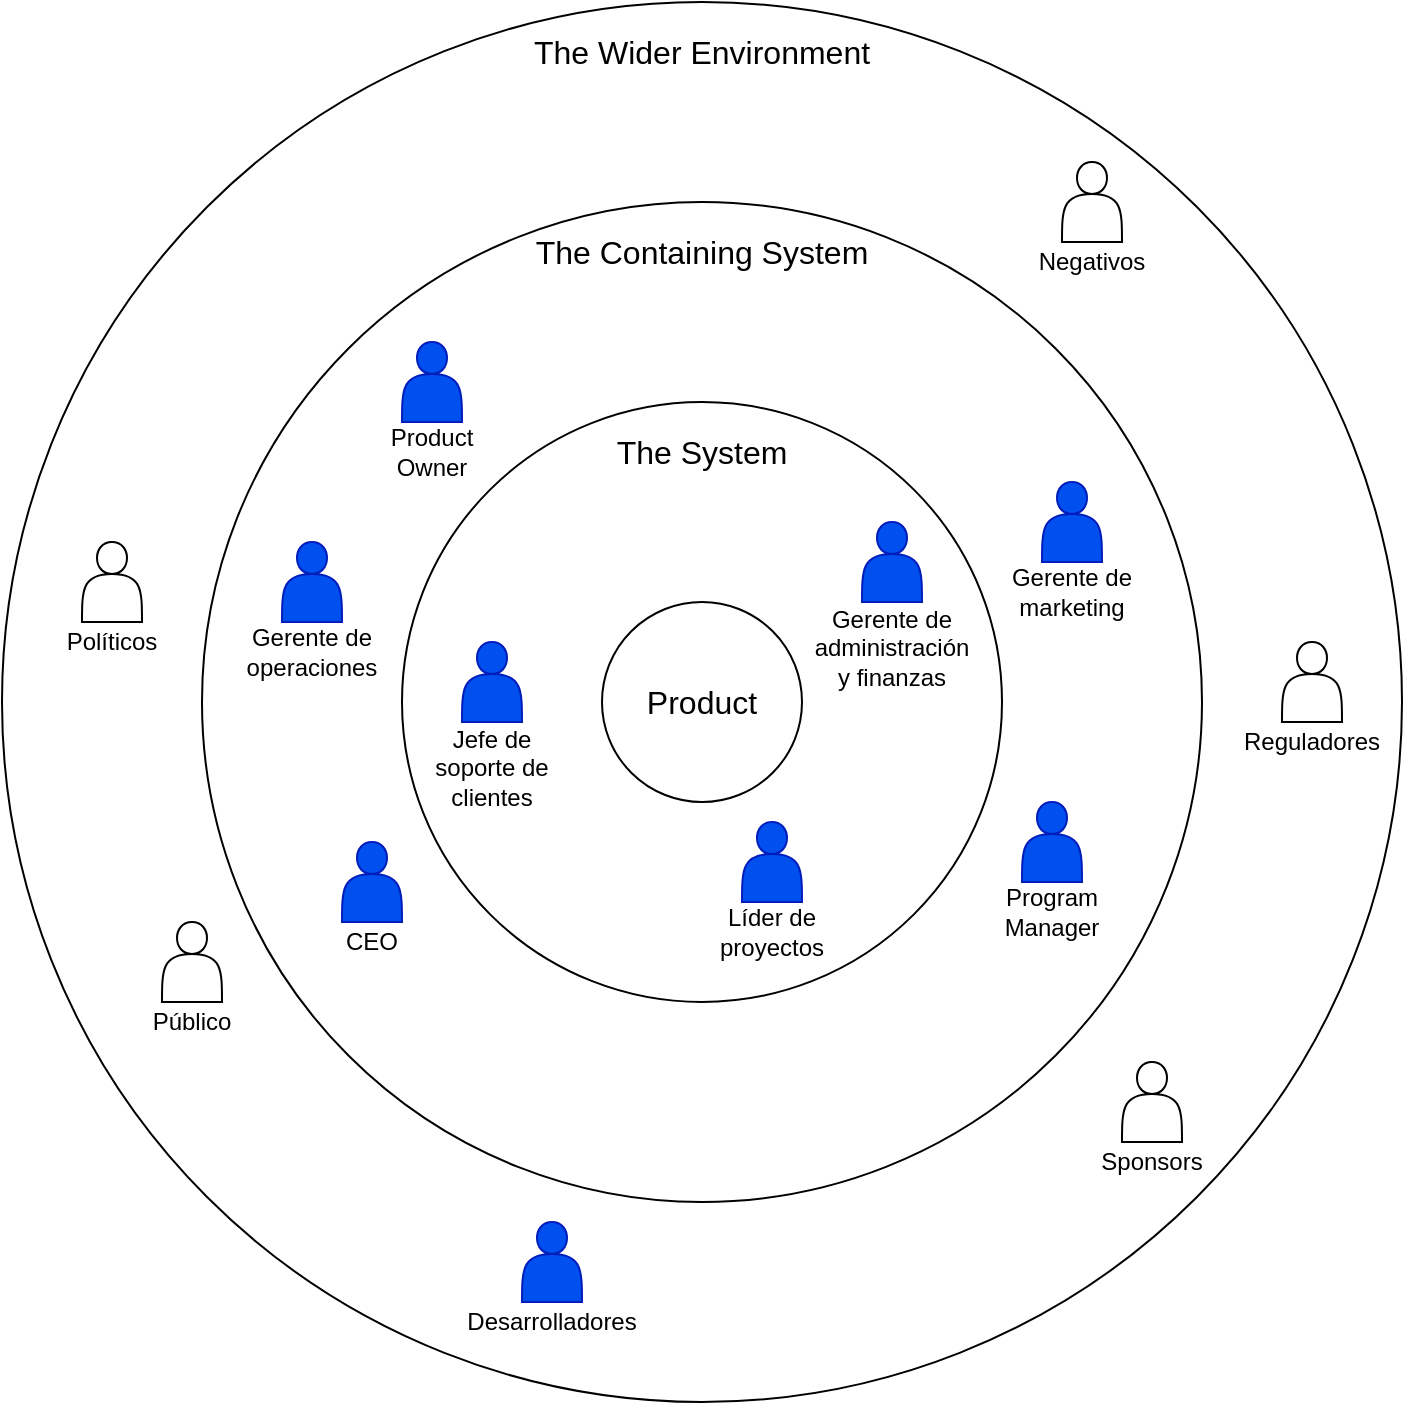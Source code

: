 <mxfile version="24.7.16">
  <diagram name="Página-1" id="6SBXg3XtyXILfyrkt7Xd">
    <mxGraphModel grid="1" page="1" gridSize="10" guides="1" tooltips="1" connect="1" arrows="1" fold="1" pageScale="1" pageWidth="827" pageHeight="1169" math="0" shadow="0">
      <root>
        <mxCell id="0" />
        <mxCell id="1" parent="0" />
        <mxCell id="w_5sMjm8i_uiX6zotBji-1" value="The Wider Environment" style="ellipse;whiteSpace=wrap;html=1;aspect=fixed;spacingBottom=650;fontSize=16;" vertex="1" parent="1">
          <mxGeometry x="60" y="50" width="700" height="700" as="geometry" />
        </mxCell>
        <mxCell id="w_5sMjm8i_uiX6zotBji-2" value="The Containing System" style="ellipse;whiteSpace=wrap;html=1;aspect=fixed;spacingBottom=450;fontSize=16;" vertex="1" parent="1">
          <mxGeometry x="160" y="150" width="500" height="500" as="geometry" />
        </mxCell>
        <mxCell id="w_5sMjm8i_uiX6zotBji-4" value="The System" style="ellipse;whiteSpace=wrap;html=1;aspect=fixed;spacingTop=0;spacingBottom=250;fontSize=16;" vertex="1" parent="1">
          <mxGeometry x="260" y="250" width="300" height="300" as="geometry" />
        </mxCell>
        <mxCell id="w_5sMjm8i_uiX6zotBji-5" value="Product" style="ellipse;whiteSpace=wrap;html=1;aspect=fixed;fontSize=16;" vertex="1" parent="1">
          <mxGeometry x="360" y="350" width="100" height="100" as="geometry" />
        </mxCell>
        <mxCell id="w_5sMjm8i_uiX6zotBji-6" value="&lt;font color=&quot;#000000&quot;&gt;Gerente de administración y finanzas&lt;/font&gt;" style="shape=actor;whiteSpace=wrap;html=1;fillColor=#0050ef;strokeColor=#001DBC;fillStyle=auto;verticalAlign=middle;spacing=0;spacingBottom=0;fontColor=#ffffff;spacingTop=85;" vertex="1" parent="1">
          <mxGeometry x="490" y="310" width="30" height="40" as="geometry" />
        </mxCell>
        <mxCell id="w_5sMjm8i_uiX6zotBji-8" value="&lt;font color=&quot;#000000&quot;&gt;Gerente de marketing&lt;/font&gt;" style="shape=actor;whiteSpace=wrap;html=1;fillColor=#0050ef;strokeColor=#001DBC;fillStyle=auto;verticalAlign=middle;spacing=0;spacingBottom=0;fontColor=#ffffff;spacingTop=70;spacingLeft=-15;spacingRight=-15;" vertex="1" parent="1">
          <mxGeometry x="580" y="290" width="30" height="40" as="geometry" />
        </mxCell>
        <mxCell id="w_5sMjm8i_uiX6zotBji-9" value="&lt;font color=&quot;#000000&quot;&gt;Líder de proyectos&lt;/font&gt;" style="shape=actor;whiteSpace=wrap;html=1;fillColor=#0050ef;strokeColor=#001DBC;fillStyle=auto;verticalAlign=middle;spacing=0;spacingBottom=0;fontColor=#ffffff;spacingTop=70;" vertex="1" parent="1">
          <mxGeometry x="430" y="460" width="30" height="40" as="geometry" />
        </mxCell>
        <mxCell id="w_5sMjm8i_uiX6zotBji-10" value="&lt;font color=&quot;#000000&quot;&gt;Jefe de soporte de clientes&lt;/font&gt;" style="shape=actor;whiteSpace=wrap;html=1;fillColor=#0050ef;strokeColor=#001DBC;fillStyle=auto;verticalAlign=middle;spacing=0;spacingBottom=0;fontColor=#ffffff;spacingTop=85;align=center;spacingLeft=-20;spacingRight=-20;" vertex="1" parent="1">
          <mxGeometry x="290" y="370" width="30" height="40" as="geometry" />
        </mxCell>
        <mxCell id="w_5sMjm8i_uiX6zotBji-11" value="&lt;font color=&quot;#000000&quot;&gt;Gerente de operaciones&lt;/font&gt;" style="shape=actor;whiteSpace=wrap;html=1;fillColor=#0050ef;strokeColor=#001DBC;fillStyle=auto;verticalAlign=middle;spacing=0;spacingBottom=0;fontColor=#ffffff;spacingTop=70;align=center;spacingLeft=-20;spacingRight=-20;" vertex="1" parent="1">
          <mxGeometry x="200" y="320" width="30" height="40" as="geometry" />
        </mxCell>
        <mxCell id="w_5sMjm8i_uiX6zotBji-12" value="&lt;font color=&quot;#000000&quot;&gt;Negativos&lt;/font&gt;" style="shape=actor;whiteSpace=wrap;html=1;fillStyle=auto;verticalAlign=middle;spacing=0;spacingBottom=0;spacingTop=60;align=center;spacingLeft=0;spacingRight=0;" vertex="1" parent="1">
          <mxGeometry x="590" y="130" width="30" height="40" as="geometry" />
        </mxCell>
        <mxCell id="w_5sMjm8i_uiX6zotBji-13" value="&lt;font color=&quot;#000000&quot;&gt;Políticos&lt;/font&gt;" style="shape=actor;whiteSpace=wrap;html=1;fillStyle=auto;verticalAlign=middle;spacing=0;spacingBottom=0;spacingTop=60;align=center;spacingLeft=0;spacingRight=0;" vertex="1" parent="1">
          <mxGeometry x="100" y="320" width="30" height="40" as="geometry" />
        </mxCell>
        <mxCell id="w_5sMjm8i_uiX6zotBji-14" value="&lt;font color=&quot;#000000&quot;&gt;Sponsors&lt;/font&gt;" style="shape=actor;whiteSpace=wrap;html=1;fillStyle=auto;verticalAlign=middle;spacing=0;spacingBottom=0;spacingTop=60;align=center;spacingLeft=0;spacingRight=0;" vertex="1" parent="1">
          <mxGeometry x="620" y="580" width="30" height="40" as="geometry" />
        </mxCell>
        <mxCell id="w_5sMjm8i_uiX6zotBji-15" value="&lt;font color=&quot;#000000&quot;&gt;Desarrolladores&lt;/font&gt;" style="shape=actor;whiteSpace=wrap;html=1;fillStyle=auto;verticalAlign=middle;spacing=0;spacingBottom=0;spacingTop=60;align=center;spacingLeft=0;spacingRight=0;fillColor=#0050ef;fontColor=#ffffff;strokeColor=#001DBC;" vertex="1" parent="1">
          <mxGeometry x="320" y="660" width="30" height="40" as="geometry" />
        </mxCell>
        <mxCell id="w_5sMjm8i_uiX6zotBji-16" value="&lt;font color=&quot;#000000&quot;&gt;Público&lt;/font&gt;" style="shape=actor;whiteSpace=wrap;html=1;fillStyle=auto;verticalAlign=middle;spacing=0;spacingBottom=0;spacingTop=60;align=center;spacingLeft=0;spacingRight=0;" vertex="1" parent="1">
          <mxGeometry x="140" y="510" width="30" height="40" as="geometry" />
        </mxCell>
        <mxCell id="w_5sMjm8i_uiX6zotBji-17" value="&lt;font color=&quot;#000000&quot;&gt;Reguladores&lt;/font&gt;" style="shape=actor;whiteSpace=wrap;html=1;fillStyle=auto;verticalAlign=middle;spacing=0;spacingBottom=0;spacingTop=60;align=center;spacingLeft=0;spacingRight=0;" vertex="1" parent="1">
          <mxGeometry x="700" y="370" width="30" height="40" as="geometry" />
        </mxCell>
        <mxCell id="w_5sMjm8i_uiX6zotBji-19" value="&lt;font color=&quot;#000000&quot;&gt;CEO&lt;/font&gt;" style="shape=actor;whiteSpace=wrap;html=1;fillStyle=auto;verticalAlign=middle;spacing=0;spacingBottom=0;spacingTop=60;align=center;spacingLeft=0;spacingRight=0;fillColor=#0050ef;fontColor=#ffffff;strokeColor=#001DBC;" vertex="1" parent="1">
          <mxGeometry x="230" y="470" width="30" height="40" as="geometry" />
        </mxCell>
        <mxCell id="w_5sMjm8i_uiX6zotBji-20" value="&lt;font color=&quot;#000000&quot;&gt;Product Owner&lt;/font&gt;" style="shape=actor;whiteSpace=wrap;html=1;fillColor=#0050ef;strokeColor=#001DBC;fillStyle=auto;verticalAlign=middle;spacing=0;spacingBottom=0;fontColor=#ffffff;spacingTop=70;spacingLeft=-15;spacingRight=-15;" vertex="1" parent="1">
          <mxGeometry x="260" y="220" width="30" height="40" as="geometry" />
        </mxCell>
        <mxCell id="w_5sMjm8i_uiX6zotBji-21" value="&lt;font color=&quot;#000000&quot;&gt;Program Manager&lt;/font&gt;" style="shape=actor;whiteSpace=wrap;html=1;fillColor=#0050ef;strokeColor=#001DBC;fillStyle=auto;verticalAlign=middle;spacing=0;spacingBottom=0;fontColor=#ffffff;spacingTop=70;spacingLeft=-15;spacingRight=-15;" vertex="1" parent="1">
          <mxGeometry x="570" y="450" width="30" height="40" as="geometry" />
        </mxCell>
      </root>
    </mxGraphModel>
  </diagram>
</mxfile>

